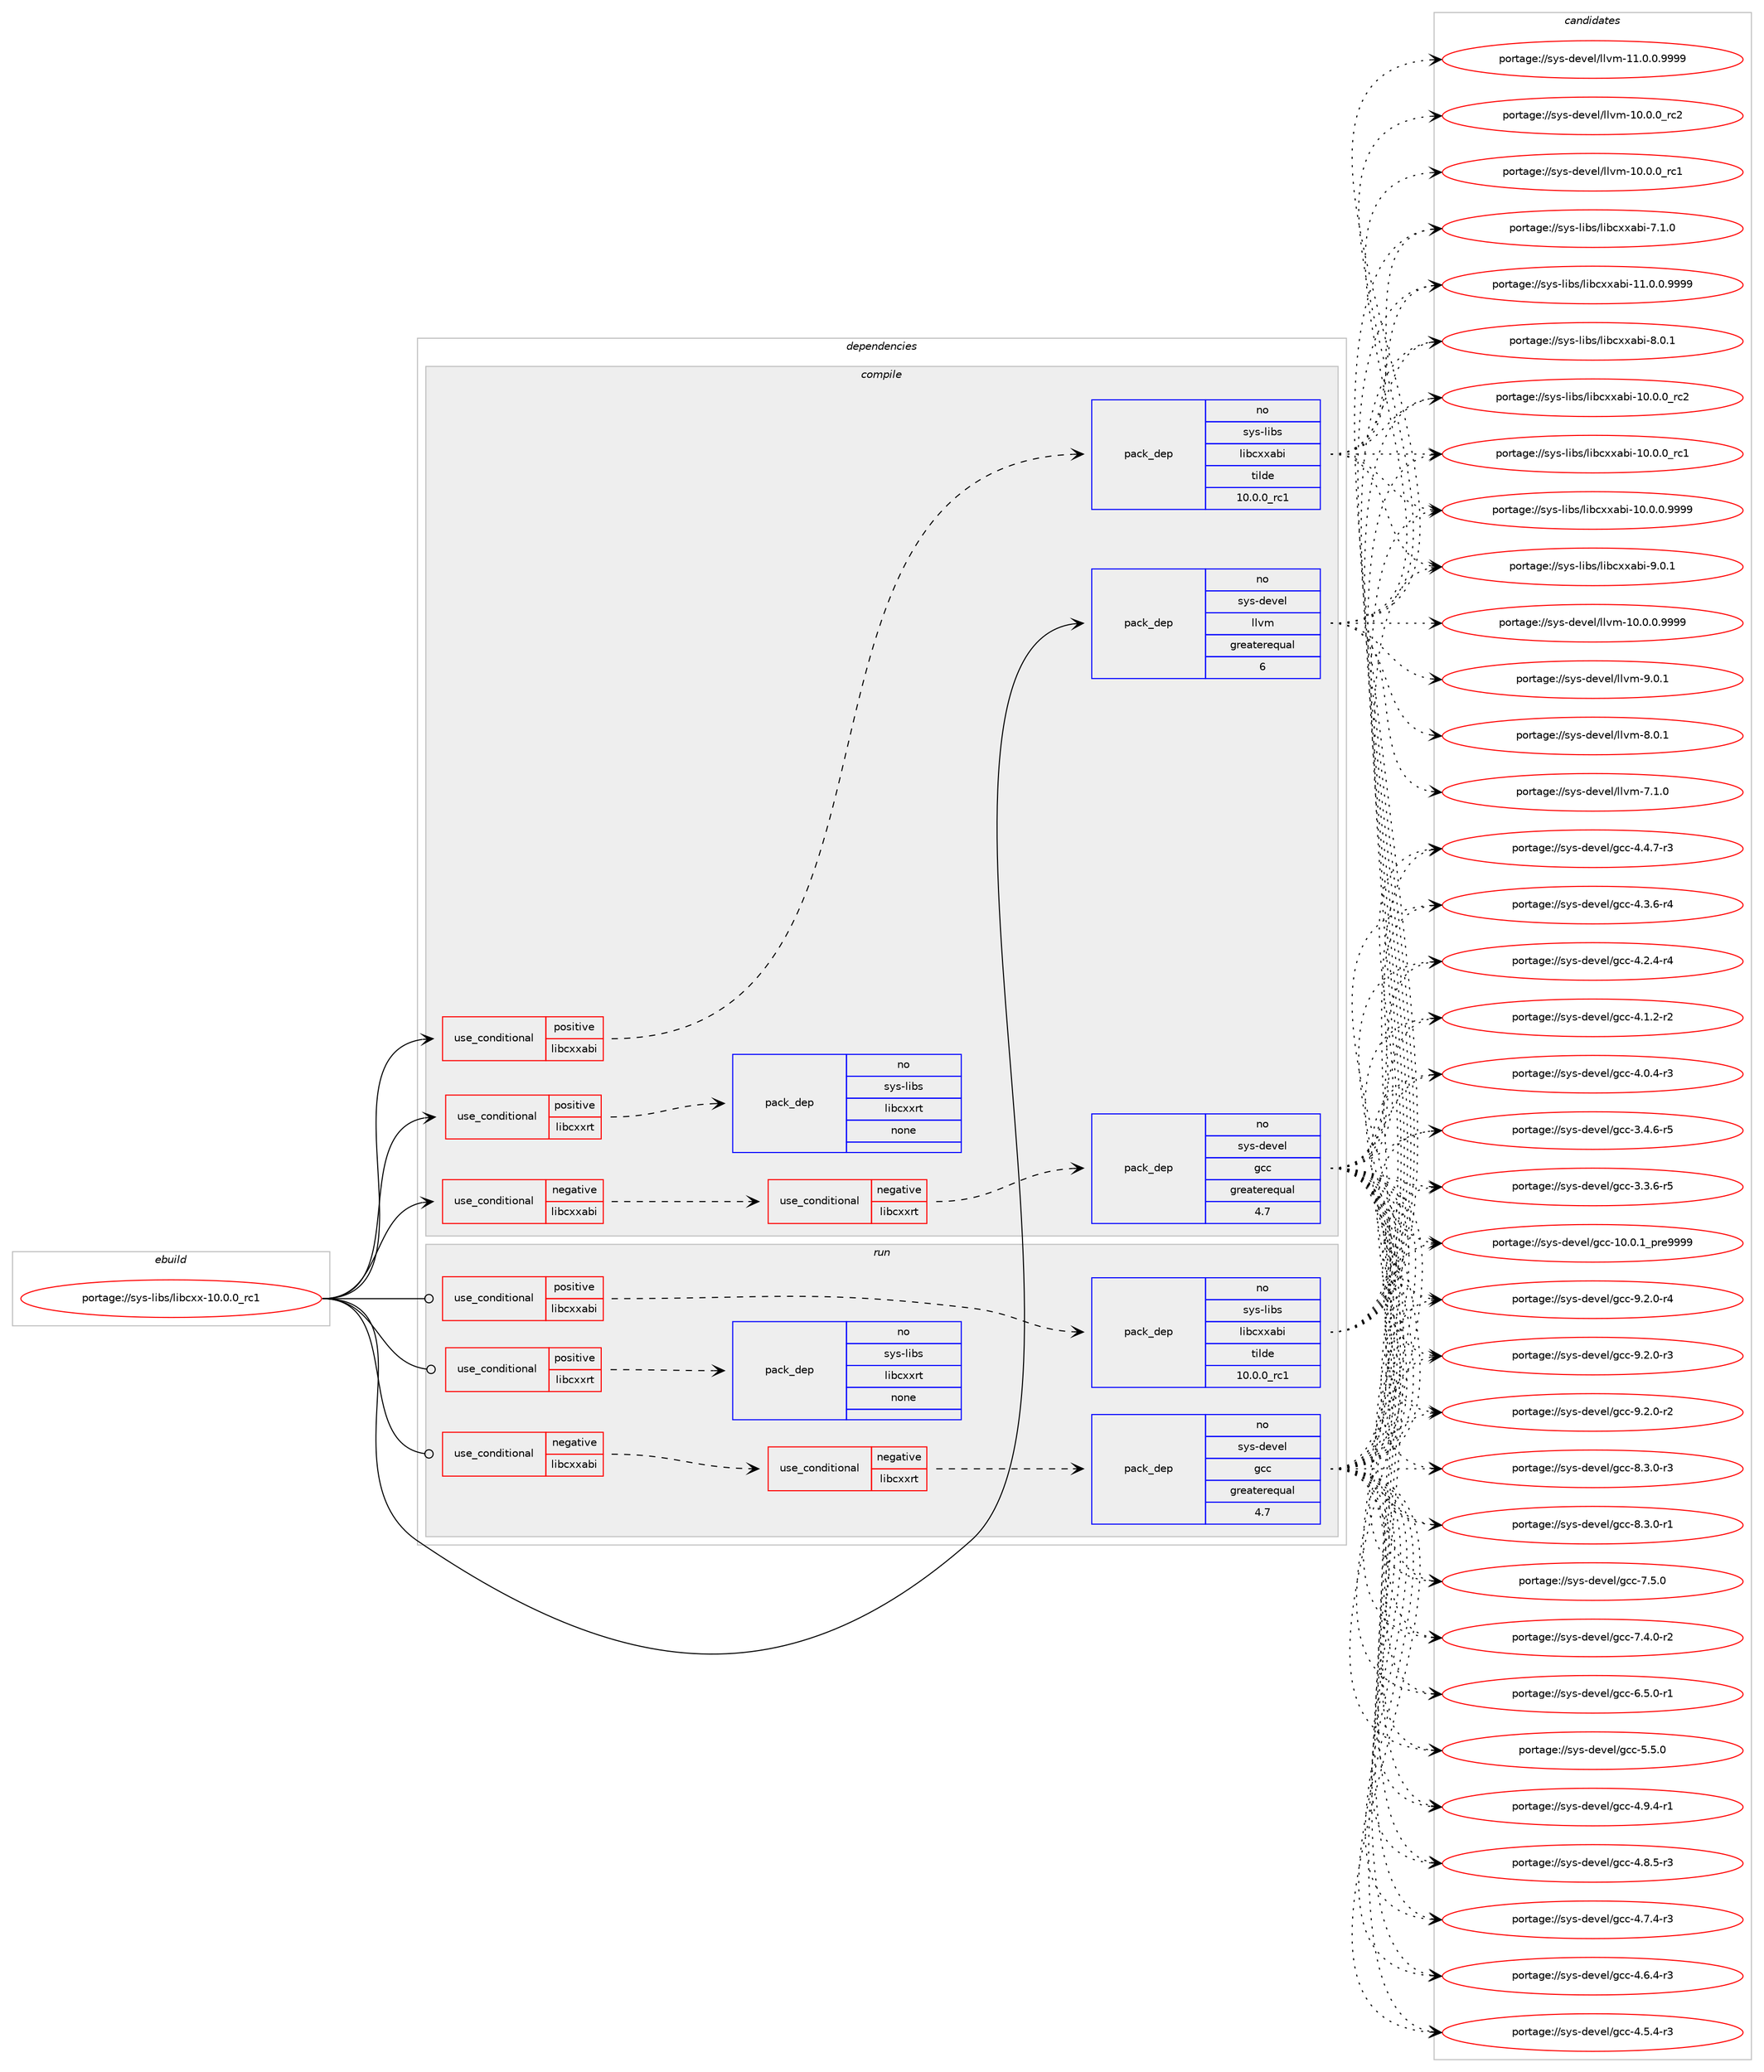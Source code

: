 digraph prolog {

# *************
# Graph options
# *************

newrank=true;
concentrate=true;
compound=true;
graph [rankdir=LR,fontname=Helvetica,fontsize=10,ranksep=1.5];#, ranksep=2.5, nodesep=0.2];
edge  [arrowhead=vee];
node  [fontname=Helvetica,fontsize=10];

# **********
# The ebuild
# **********

subgraph cluster_leftcol {
color=gray;
rank=same;
label=<<i>ebuild</i>>;
id [label="portage://sys-libs/libcxx-10.0.0_rc1", color=red, width=4, href="../sys-libs/libcxx-10.0.0_rc1.svg"];
}

# ****************
# The dependencies
# ****************

subgraph cluster_midcol {
color=gray;
label=<<i>dependencies</i>>;
subgraph cluster_compile {
fillcolor="#eeeeee";
style=filled;
label=<<i>compile</i>>;
subgraph cond7642 {
dependency40531 [label=<<TABLE BORDER="0" CELLBORDER="1" CELLSPACING="0" CELLPADDING="4"><TR><TD ROWSPAN="3" CELLPADDING="10">use_conditional</TD></TR><TR><TD>negative</TD></TR><TR><TD>libcxxabi</TD></TR></TABLE>>, shape=none, color=red];
subgraph cond7643 {
dependency40532 [label=<<TABLE BORDER="0" CELLBORDER="1" CELLSPACING="0" CELLPADDING="4"><TR><TD ROWSPAN="3" CELLPADDING="10">use_conditional</TD></TR><TR><TD>negative</TD></TR><TR><TD>libcxxrt</TD></TR></TABLE>>, shape=none, color=red];
subgraph pack31938 {
dependency40533 [label=<<TABLE BORDER="0" CELLBORDER="1" CELLSPACING="0" CELLPADDING="4" WIDTH="220"><TR><TD ROWSPAN="6" CELLPADDING="30">pack_dep</TD></TR><TR><TD WIDTH="110">no</TD></TR><TR><TD>sys-devel</TD></TR><TR><TD>gcc</TD></TR><TR><TD>greaterequal</TD></TR><TR><TD>4.7</TD></TR></TABLE>>, shape=none, color=blue];
}
dependency40532:e -> dependency40533:w [weight=20,style="dashed",arrowhead="vee"];
}
dependency40531:e -> dependency40532:w [weight=20,style="dashed",arrowhead="vee"];
}
id:e -> dependency40531:w [weight=20,style="solid",arrowhead="vee"];
subgraph cond7644 {
dependency40534 [label=<<TABLE BORDER="0" CELLBORDER="1" CELLSPACING="0" CELLPADDING="4"><TR><TD ROWSPAN="3" CELLPADDING="10">use_conditional</TD></TR><TR><TD>positive</TD></TR><TR><TD>libcxxabi</TD></TR></TABLE>>, shape=none, color=red];
subgraph pack31939 {
dependency40535 [label=<<TABLE BORDER="0" CELLBORDER="1" CELLSPACING="0" CELLPADDING="4" WIDTH="220"><TR><TD ROWSPAN="6" CELLPADDING="30">pack_dep</TD></TR><TR><TD WIDTH="110">no</TD></TR><TR><TD>sys-libs</TD></TR><TR><TD>libcxxabi</TD></TR><TR><TD>tilde</TD></TR><TR><TD>10.0.0_rc1</TD></TR></TABLE>>, shape=none, color=blue];
}
dependency40534:e -> dependency40535:w [weight=20,style="dashed",arrowhead="vee"];
}
id:e -> dependency40534:w [weight=20,style="solid",arrowhead="vee"];
subgraph cond7645 {
dependency40536 [label=<<TABLE BORDER="0" CELLBORDER="1" CELLSPACING="0" CELLPADDING="4"><TR><TD ROWSPAN="3" CELLPADDING="10">use_conditional</TD></TR><TR><TD>positive</TD></TR><TR><TD>libcxxrt</TD></TR></TABLE>>, shape=none, color=red];
subgraph pack31940 {
dependency40537 [label=<<TABLE BORDER="0" CELLBORDER="1" CELLSPACING="0" CELLPADDING="4" WIDTH="220"><TR><TD ROWSPAN="6" CELLPADDING="30">pack_dep</TD></TR><TR><TD WIDTH="110">no</TD></TR><TR><TD>sys-libs</TD></TR><TR><TD>libcxxrt</TD></TR><TR><TD>none</TD></TR><TR><TD></TD></TR></TABLE>>, shape=none, color=blue];
}
dependency40536:e -> dependency40537:w [weight=20,style="dashed",arrowhead="vee"];
}
id:e -> dependency40536:w [weight=20,style="solid",arrowhead="vee"];
subgraph pack31941 {
dependency40538 [label=<<TABLE BORDER="0" CELLBORDER="1" CELLSPACING="0" CELLPADDING="4" WIDTH="220"><TR><TD ROWSPAN="6" CELLPADDING="30">pack_dep</TD></TR><TR><TD WIDTH="110">no</TD></TR><TR><TD>sys-devel</TD></TR><TR><TD>llvm</TD></TR><TR><TD>greaterequal</TD></TR><TR><TD>6</TD></TR></TABLE>>, shape=none, color=blue];
}
id:e -> dependency40538:w [weight=20,style="solid",arrowhead="vee"];
}
subgraph cluster_compileandrun {
fillcolor="#eeeeee";
style=filled;
label=<<i>compile and run</i>>;
}
subgraph cluster_run {
fillcolor="#eeeeee";
style=filled;
label=<<i>run</i>>;
subgraph cond7646 {
dependency40539 [label=<<TABLE BORDER="0" CELLBORDER="1" CELLSPACING="0" CELLPADDING="4"><TR><TD ROWSPAN="3" CELLPADDING="10">use_conditional</TD></TR><TR><TD>negative</TD></TR><TR><TD>libcxxabi</TD></TR></TABLE>>, shape=none, color=red];
subgraph cond7647 {
dependency40540 [label=<<TABLE BORDER="0" CELLBORDER="1" CELLSPACING="0" CELLPADDING="4"><TR><TD ROWSPAN="3" CELLPADDING="10">use_conditional</TD></TR><TR><TD>negative</TD></TR><TR><TD>libcxxrt</TD></TR></TABLE>>, shape=none, color=red];
subgraph pack31942 {
dependency40541 [label=<<TABLE BORDER="0" CELLBORDER="1" CELLSPACING="0" CELLPADDING="4" WIDTH="220"><TR><TD ROWSPAN="6" CELLPADDING="30">pack_dep</TD></TR><TR><TD WIDTH="110">no</TD></TR><TR><TD>sys-devel</TD></TR><TR><TD>gcc</TD></TR><TR><TD>greaterequal</TD></TR><TR><TD>4.7</TD></TR></TABLE>>, shape=none, color=blue];
}
dependency40540:e -> dependency40541:w [weight=20,style="dashed",arrowhead="vee"];
}
dependency40539:e -> dependency40540:w [weight=20,style="dashed",arrowhead="vee"];
}
id:e -> dependency40539:w [weight=20,style="solid",arrowhead="odot"];
subgraph cond7648 {
dependency40542 [label=<<TABLE BORDER="0" CELLBORDER="1" CELLSPACING="0" CELLPADDING="4"><TR><TD ROWSPAN="3" CELLPADDING="10">use_conditional</TD></TR><TR><TD>positive</TD></TR><TR><TD>libcxxabi</TD></TR></TABLE>>, shape=none, color=red];
subgraph pack31943 {
dependency40543 [label=<<TABLE BORDER="0" CELLBORDER="1" CELLSPACING="0" CELLPADDING="4" WIDTH="220"><TR><TD ROWSPAN="6" CELLPADDING="30">pack_dep</TD></TR><TR><TD WIDTH="110">no</TD></TR><TR><TD>sys-libs</TD></TR><TR><TD>libcxxabi</TD></TR><TR><TD>tilde</TD></TR><TR><TD>10.0.0_rc1</TD></TR></TABLE>>, shape=none, color=blue];
}
dependency40542:e -> dependency40543:w [weight=20,style="dashed",arrowhead="vee"];
}
id:e -> dependency40542:w [weight=20,style="solid",arrowhead="odot"];
subgraph cond7649 {
dependency40544 [label=<<TABLE BORDER="0" CELLBORDER="1" CELLSPACING="0" CELLPADDING="4"><TR><TD ROWSPAN="3" CELLPADDING="10">use_conditional</TD></TR><TR><TD>positive</TD></TR><TR><TD>libcxxrt</TD></TR></TABLE>>, shape=none, color=red];
subgraph pack31944 {
dependency40545 [label=<<TABLE BORDER="0" CELLBORDER="1" CELLSPACING="0" CELLPADDING="4" WIDTH="220"><TR><TD ROWSPAN="6" CELLPADDING="30">pack_dep</TD></TR><TR><TD WIDTH="110">no</TD></TR><TR><TD>sys-libs</TD></TR><TR><TD>libcxxrt</TD></TR><TR><TD>none</TD></TR><TR><TD></TD></TR></TABLE>>, shape=none, color=blue];
}
dependency40544:e -> dependency40545:w [weight=20,style="dashed",arrowhead="vee"];
}
id:e -> dependency40544:w [weight=20,style="solid",arrowhead="odot"];
}
}

# **************
# The candidates
# **************

subgraph cluster_choices {
rank=same;
color=gray;
label=<<i>candidates</i>>;

subgraph choice31938 {
color=black;
nodesep=1;
choice115121115451001011181011084710399994557465046484511452 [label="portage://sys-devel/gcc-9.2.0-r4", color=red, width=4,href="../sys-devel/gcc-9.2.0-r4.svg"];
choice115121115451001011181011084710399994557465046484511451 [label="portage://sys-devel/gcc-9.2.0-r3", color=red, width=4,href="../sys-devel/gcc-9.2.0-r3.svg"];
choice115121115451001011181011084710399994557465046484511450 [label="portage://sys-devel/gcc-9.2.0-r2", color=red, width=4,href="../sys-devel/gcc-9.2.0-r2.svg"];
choice115121115451001011181011084710399994556465146484511451 [label="portage://sys-devel/gcc-8.3.0-r3", color=red, width=4,href="../sys-devel/gcc-8.3.0-r3.svg"];
choice115121115451001011181011084710399994556465146484511449 [label="portage://sys-devel/gcc-8.3.0-r1", color=red, width=4,href="../sys-devel/gcc-8.3.0-r1.svg"];
choice11512111545100101118101108471039999455546534648 [label="portage://sys-devel/gcc-7.5.0", color=red, width=4,href="../sys-devel/gcc-7.5.0.svg"];
choice115121115451001011181011084710399994555465246484511450 [label="portage://sys-devel/gcc-7.4.0-r2", color=red, width=4,href="../sys-devel/gcc-7.4.0-r2.svg"];
choice115121115451001011181011084710399994554465346484511449 [label="portage://sys-devel/gcc-6.5.0-r1", color=red, width=4,href="../sys-devel/gcc-6.5.0-r1.svg"];
choice11512111545100101118101108471039999455346534648 [label="portage://sys-devel/gcc-5.5.0", color=red, width=4,href="../sys-devel/gcc-5.5.0.svg"];
choice115121115451001011181011084710399994552465746524511449 [label="portage://sys-devel/gcc-4.9.4-r1", color=red, width=4,href="../sys-devel/gcc-4.9.4-r1.svg"];
choice115121115451001011181011084710399994552465646534511451 [label="portage://sys-devel/gcc-4.8.5-r3", color=red, width=4,href="../sys-devel/gcc-4.8.5-r3.svg"];
choice115121115451001011181011084710399994552465546524511451 [label="portage://sys-devel/gcc-4.7.4-r3", color=red, width=4,href="../sys-devel/gcc-4.7.4-r3.svg"];
choice115121115451001011181011084710399994552465446524511451 [label="portage://sys-devel/gcc-4.6.4-r3", color=red, width=4,href="../sys-devel/gcc-4.6.4-r3.svg"];
choice115121115451001011181011084710399994552465346524511451 [label="portage://sys-devel/gcc-4.5.4-r3", color=red, width=4,href="../sys-devel/gcc-4.5.4-r3.svg"];
choice115121115451001011181011084710399994552465246554511451 [label="portage://sys-devel/gcc-4.4.7-r3", color=red, width=4,href="../sys-devel/gcc-4.4.7-r3.svg"];
choice115121115451001011181011084710399994552465146544511452 [label="portage://sys-devel/gcc-4.3.6-r4", color=red, width=4,href="../sys-devel/gcc-4.3.6-r4.svg"];
choice115121115451001011181011084710399994552465046524511452 [label="portage://sys-devel/gcc-4.2.4-r4", color=red, width=4,href="../sys-devel/gcc-4.2.4-r4.svg"];
choice115121115451001011181011084710399994552464946504511450 [label="portage://sys-devel/gcc-4.1.2-r2", color=red, width=4,href="../sys-devel/gcc-4.1.2-r2.svg"];
choice115121115451001011181011084710399994552464846524511451 [label="portage://sys-devel/gcc-4.0.4-r3", color=red, width=4,href="../sys-devel/gcc-4.0.4-r3.svg"];
choice115121115451001011181011084710399994551465246544511453 [label="portage://sys-devel/gcc-3.4.6-r5", color=red, width=4,href="../sys-devel/gcc-3.4.6-r5.svg"];
choice115121115451001011181011084710399994551465146544511453 [label="portage://sys-devel/gcc-3.3.6-r5", color=red, width=4,href="../sys-devel/gcc-3.3.6-r5.svg"];
choice11512111545100101118101108471039999454948464846499511211410157575757 [label="portage://sys-devel/gcc-10.0.1_pre9999", color=red, width=4,href="../sys-devel/gcc-10.0.1_pre9999.svg"];
dependency40533:e -> choice115121115451001011181011084710399994557465046484511452:w [style=dotted,weight="100"];
dependency40533:e -> choice115121115451001011181011084710399994557465046484511451:w [style=dotted,weight="100"];
dependency40533:e -> choice115121115451001011181011084710399994557465046484511450:w [style=dotted,weight="100"];
dependency40533:e -> choice115121115451001011181011084710399994556465146484511451:w [style=dotted,weight="100"];
dependency40533:e -> choice115121115451001011181011084710399994556465146484511449:w [style=dotted,weight="100"];
dependency40533:e -> choice11512111545100101118101108471039999455546534648:w [style=dotted,weight="100"];
dependency40533:e -> choice115121115451001011181011084710399994555465246484511450:w [style=dotted,weight="100"];
dependency40533:e -> choice115121115451001011181011084710399994554465346484511449:w [style=dotted,weight="100"];
dependency40533:e -> choice11512111545100101118101108471039999455346534648:w [style=dotted,weight="100"];
dependency40533:e -> choice115121115451001011181011084710399994552465746524511449:w [style=dotted,weight="100"];
dependency40533:e -> choice115121115451001011181011084710399994552465646534511451:w [style=dotted,weight="100"];
dependency40533:e -> choice115121115451001011181011084710399994552465546524511451:w [style=dotted,weight="100"];
dependency40533:e -> choice115121115451001011181011084710399994552465446524511451:w [style=dotted,weight="100"];
dependency40533:e -> choice115121115451001011181011084710399994552465346524511451:w [style=dotted,weight="100"];
dependency40533:e -> choice115121115451001011181011084710399994552465246554511451:w [style=dotted,weight="100"];
dependency40533:e -> choice115121115451001011181011084710399994552465146544511452:w [style=dotted,weight="100"];
dependency40533:e -> choice115121115451001011181011084710399994552465046524511452:w [style=dotted,weight="100"];
dependency40533:e -> choice115121115451001011181011084710399994552464946504511450:w [style=dotted,weight="100"];
dependency40533:e -> choice115121115451001011181011084710399994552464846524511451:w [style=dotted,weight="100"];
dependency40533:e -> choice115121115451001011181011084710399994551465246544511453:w [style=dotted,weight="100"];
dependency40533:e -> choice115121115451001011181011084710399994551465146544511453:w [style=dotted,weight="100"];
dependency40533:e -> choice11512111545100101118101108471039999454948464846499511211410157575757:w [style=dotted,weight="100"];
}
subgraph choice31939 {
color=black;
nodesep=1;
choice11512111545108105981154710810598991201209798105455746484649 [label="portage://sys-libs/libcxxabi-9.0.1", color=red, width=4,href="../sys-libs/libcxxabi-9.0.1.svg"];
choice11512111545108105981154710810598991201209798105455646484649 [label="portage://sys-libs/libcxxabi-8.0.1", color=red, width=4,href="../sys-libs/libcxxabi-8.0.1.svg"];
choice11512111545108105981154710810598991201209798105455546494648 [label="portage://sys-libs/libcxxabi-7.1.0", color=red, width=4,href="../sys-libs/libcxxabi-7.1.0.svg"];
choice11512111545108105981154710810598991201209798105454949464846484657575757 [label="portage://sys-libs/libcxxabi-11.0.0.9999", color=red, width=4,href="../sys-libs/libcxxabi-11.0.0.9999.svg"];
choice1151211154510810598115471081059899120120979810545494846484648951149950 [label="portage://sys-libs/libcxxabi-10.0.0_rc2", color=red, width=4,href="../sys-libs/libcxxabi-10.0.0_rc2.svg"];
choice1151211154510810598115471081059899120120979810545494846484648951149949 [label="portage://sys-libs/libcxxabi-10.0.0_rc1", color=red, width=4,href="../sys-libs/libcxxabi-10.0.0_rc1.svg"];
choice11512111545108105981154710810598991201209798105454948464846484657575757 [label="portage://sys-libs/libcxxabi-10.0.0.9999", color=red, width=4,href="../sys-libs/libcxxabi-10.0.0.9999.svg"];
dependency40535:e -> choice11512111545108105981154710810598991201209798105455746484649:w [style=dotted,weight="100"];
dependency40535:e -> choice11512111545108105981154710810598991201209798105455646484649:w [style=dotted,weight="100"];
dependency40535:e -> choice11512111545108105981154710810598991201209798105455546494648:w [style=dotted,weight="100"];
dependency40535:e -> choice11512111545108105981154710810598991201209798105454949464846484657575757:w [style=dotted,weight="100"];
dependency40535:e -> choice1151211154510810598115471081059899120120979810545494846484648951149950:w [style=dotted,weight="100"];
dependency40535:e -> choice1151211154510810598115471081059899120120979810545494846484648951149949:w [style=dotted,weight="100"];
dependency40535:e -> choice11512111545108105981154710810598991201209798105454948464846484657575757:w [style=dotted,weight="100"];
}
subgraph choice31940 {
color=black;
nodesep=1;
}
subgraph choice31941 {
color=black;
nodesep=1;
choice1151211154510010111810110847108108118109455746484649 [label="portage://sys-devel/llvm-9.0.1", color=red, width=4,href="../sys-devel/llvm-9.0.1.svg"];
choice1151211154510010111810110847108108118109455646484649 [label="portage://sys-devel/llvm-8.0.1", color=red, width=4,href="../sys-devel/llvm-8.0.1.svg"];
choice1151211154510010111810110847108108118109455546494648 [label="portage://sys-devel/llvm-7.1.0", color=red, width=4,href="../sys-devel/llvm-7.1.0.svg"];
choice1151211154510010111810110847108108118109454949464846484657575757 [label="portage://sys-devel/llvm-11.0.0.9999", color=red, width=4,href="../sys-devel/llvm-11.0.0.9999.svg"];
choice115121115451001011181011084710810811810945494846484648951149950 [label="portage://sys-devel/llvm-10.0.0_rc2", color=red, width=4,href="../sys-devel/llvm-10.0.0_rc2.svg"];
choice115121115451001011181011084710810811810945494846484648951149949 [label="portage://sys-devel/llvm-10.0.0_rc1", color=red, width=4,href="../sys-devel/llvm-10.0.0_rc1.svg"];
choice1151211154510010111810110847108108118109454948464846484657575757 [label="portage://sys-devel/llvm-10.0.0.9999", color=red, width=4,href="../sys-devel/llvm-10.0.0.9999.svg"];
dependency40538:e -> choice1151211154510010111810110847108108118109455746484649:w [style=dotted,weight="100"];
dependency40538:e -> choice1151211154510010111810110847108108118109455646484649:w [style=dotted,weight="100"];
dependency40538:e -> choice1151211154510010111810110847108108118109455546494648:w [style=dotted,weight="100"];
dependency40538:e -> choice1151211154510010111810110847108108118109454949464846484657575757:w [style=dotted,weight="100"];
dependency40538:e -> choice115121115451001011181011084710810811810945494846484648951149950:w [style=dotted,weight="100"];
dependency40538:e -> choice115121115451001011181011084710810811810945494846484648951149949:w [style=dotted,weight="100"];
dependency40538:e -> choice1151211154510010111810110847108108118109454948464846484657575757:w [style=dotted,weight="100"];
}
subgraph choice31942 {
color=black;
nodesep=1;
choice115121115451001011181011084710399994557465046484511452 [label="portage://sys-devel/gcc-9.2.0-r4", color=red, width=4,href="../sys-devel/gcc-9.2.0-r4.svg"];
choice115121115451001011181011084710399994557465046484511451 [label="portage://sys-devel/gcc-9.2.0-r3", color=red, width=4,href="../sys-devel/gcc-9.2.0-r3.svg"];
choice115121115451001011181011084710399994557465046484511450 [label="portage://sys-devel/gcc-9.2.0-r2", color=red, width=4,href="../sys-devel/gcc-9.2.0-r2.svg"];
choice115121115451001011181011084710399994556465146484511451 [label="portage://sys-devel/gcc-8.3.0-r3", color=red, width=4,href="../sys-devel/gcc-8.3.0-r3.svg"];
choice115121115451001011181011084710399994556465146484511449 [label="portage://sys-devel/gcc-8.3.0-r1", color=red, width=4,href="../sys-devel/gcc-8.3.0-r1.svg"];
choice11512111545100101118101108471039999455546534648 [label="portage://sys-devel/gcc-7.5.0", color=red, width=4,href="../sys-devel/gcc-7.5.0.svg"];
choice115121115451001011181011084710399994555465246484511450 [label="portage://sys-devel/gcc-7.4.0-r2", color=red, width=4,href="../sys-devel/gcc-7.4.0-r2.svg"];
choice115121115451001011181011084710399994554465346484511449 [label="portage://sys-devel/gcc-6.5.0-r1", color=red, width=4,href="../sys-devel/gcc-6.5.0-r1.svg"];
choice11512111545100101118101108471039999455346534648 [label="portage://sys-devel/gcc-5.5.0", color=red, width=4,href="../sys-devel/gcc-5.5.0.svg"];
choice115121115451001011181011084710399994552465746524511449 [label="portage://sys-devel/gcc-4.9.4-r1", color=red, width=4,href="../sys-devel/gcc-4.9.4-r1.svg"];
choice115121115451001011181011084710399994552465646534511451 [label="portage://sys-devel/gcc-4.8.5-r3", color=red, width=4,href="../sys-devel/gcc-4.8.5-r3.svg"];
choice115121115451001011181011084710399994552465546524511451 [label="portage://sys-devel/gcc-4.7.4-r3", color=red, width=4,href="../sys-devel/gcc-4.7.4-r3.svg"];
choice115121115451001011181011084710399994552465446524511451 [label="portage://sys-devel/gcc-4.6.4-r3", color=red, width=4,href="../sys-devel/gcc-4.6.4-r3.svg"];
choice115121115451001011181011084710399994552465346524511451 [label="portage://sys-devel/gcc-4.5.4-r3", color=red, width=4,href="../sys-devel/gcc-4.5.4-r3.svg"];
choice115121115451001011181011084710399994552465246554511451 [label="portage://sys-devel/gcc-4.4.7-r3", color=red, width=4,href="../sys-devel/gcc-4.4.7-r3.svg"];
choice115121115451001011181011084710399994552465146544511452 [label="portage://sys-devel/gcc-4.3.6-r4", color=red, width=4,href="../sys-devel/gcc-4.3.6-r4.svg"];
choice115121115451001011181011084710399994552465046524511452 [label="portage://sys-devel/gcc-4.2.4-r4", color=red, width=4,href="../sys-devel/gcc-4.2.4-r4.svg"];
choice115121115451001011181011084710399994552464946504511450 [label="portage://sys-devel/gcc-4.1.2-r2", color=red, width=4,href="../sys-devel/gcc-4.1.2-r2.svg"];
choice115121115451001011181011084710399994552464846524511451 [label="portage://sys-devel/gcc-4.0.4-r3", color=red, width=4,href="../sys-devel/gcc-4.0.4-r3.svg"];
choice115121115451001011181011084710399994551465246544511453 [label="portage://sys-devel/gcc-3.4.6-r5", color=red, width=4,href="../sys-devel/gcc-3.4.6-r5.svg"];
choice115121115451001011181011084710399994551465146544511453 [label="portage://sys-devel/gcc-3.3.6-r5", color=red, width=4,href="../sys-devel/gcc-3.3.6-r5.svg"];
choice11512111545100101118101108471039999454948464846499511211410157575757 [label="portage://sys-devel/gcc-10.0.1_pre9999", color=red, width=4,href="../sys-devel/gcc-10.0.1_pre9999.svg"];
dependency40541:e -> choice115121115451001011181011084710399994557465046484511452:w [style=dotted,weight="100"];
dependency40541:e -> choice115121115451001011181011084710399994557465046484511451:w [style=dotted,weight="100"];
dependency40541:e -> choice115121115451001011181011084710399994557465046484511450:w [style=dotted,weight="100"];
dependency40541:e -> choice115121115451001011181011084710399994556465146484511451:w [style=dotted,weight="100"];
dependency40541:e -> choice115121115451001011181011084710399994556465146484511449:w [style=dotted,weight="100"];
dependency40541:e -> choice11512111545100101118101108471039999455546534648:w [style=dotted,weight="100"];
dependency40541:e -> choice115121115451001011181011084710399994555465246484511450:w [style=dotted,weight="100"];
dependency40541:e -> choice115121115451001011181011084710399994554465346484511449:w [style=dotted,weight="100"];
dependency40541:e -> choice11512111545100101118101108471039999455346534648:w [style=dotted,weight="100"];
dependency40541:e -> choice115121115451001011181011084710399994552465746524511449:w [style=dotted,weight="100"];
dependency40541:e -> choice115121115451001011181011084710399994552465646534511451:w [style=dotted,weight="100"];
dependency40541:e -> choice115121115451001011181011084710399994552465546524511451:w [style=dotted,weight="100"];
dependency40541:e -> choice115121115451001011181011084710399994552465446524511451:w [style=dotted,weight="100"];
dependency40541:e -> choice115121115451001011181011084710399994552465346524511451:w [style=dotted,weight="100"];
dependency40541:e -> choice115121115451001011181011084710399994552465246554511451:w [style=dotted,weight="100"];
dependency40541:e -> choice115121115451001011181011084710399994552465146544511452:w [style=dotted,weight="100"];
dependency40541:e -> choice115121115451001011181011084710399994552465046524511452:w [style=dotted,weight="100"];
dependency40541:e -> choice115121115451001011181011084710399994552464946504511450:w [style=dotted,weight="100"];
dependency40541:e -> choice115121115451001011181011084710399994552464846524511451:w [style=dotted,weight="100"];
dependency40541:e -> choice115121115451001011181011084710399994551465246544511453:w [style=dotted,weight="100"];
dependency40541:e -> choice115121115451001011181011084710399994551465146544511453:w [style=dotted,weight="100"];
dependency40541:e -> choice11512111545100101118101108471039999454948464846499511211410157575757:w [style=dotted,weight="100"];
}
subgraph choice31943 {
color=black;
nodesep=1;
choice11512111545108105981154710810598991201209798105455746484649 [label="portage://sys-libs/libcxxabi-9.0.1", color=red, width=4,href="../sys-libs/libcxxabi-9.0.1.svg"];
choice11512111545108105981154710810598991201209798105455646484649 [label="portage://sys-libs/libcxxabi-8.0.1", color=red, width=4,href="../sys-libs/libcxxabi-8.0.1.svg"];
choice11512111545108105981154710810598991201209798105455546494648 [label="portage://sys-libs/libcxxabi-7.1.0", color=red, width=4,href="../sys-libs/libcxxabi-7.1.0.svg"];
choice11512111545108105981154710810598991201209798105454949464846484657575757 [label="portage://sys-libs/libcxxabi-11.0.0.9999", color=red, width=4,href="../sys-libs/libcxxabi-11.0.0.9999.svg"];
choice1151211154510810598115471081059899120120979810545494846484648951149950 [label="portage://sys-libs/libcxxabi-10.0.0_rc2", color=red, width=4,href="../sys-libs/libcxxabi-10.0.0_rc2.svg"];
choice1151211154510810598115471081059899120120979810545494846484648951149949 [label="portage://sys-libs/libcxxabi-10.0.0_rc1", color=red, width=4,href="../sys-libs/libcxxabi-10.0.0_rc1.svg"];
choice11512111545108105981154710810598991201209798105454948464846484657575757 [label="portage://sys-libs/libcxxabi-10.0.0.9999", color=red, width=4,href="../sys-libs/libcxxabi-10.0.0.9999.svg"];
dependency40543:e -> choice11512111545108105981154710810598991201209798105455746484649:w [style=dotted,weight="100"];
dependency40543:e -> choice11512111545108105981154710810598991201209798105455646484649:w [style=dotted,weight="100"];
dependency40543:e -> choice11512111545108105981154710810598991201209798105455546494648:w [style=dotted,weight="100"];
dependency40543:e -> choice11512111545108105981154710810598991201209798105454949464846484657575757:w [style=dotted,weight="100"];
dependency40543:e -> choice1151211154510810598115471081059899120120979810545494846484648951149950:w [style=dotted,weight="100"];
dependency40543:e -> choice1151211154510810598115471081059899120120979810545494846484648951149949:w [style=dotted,weight="100"];
dependency40543:e -> choice11512111545108105981154710810598991201209798105454948464846484657575757:w [style=dotted,weight="100"];
}
subgraph choice31944 {
color=black;
nodesep=1;
}
}

}
